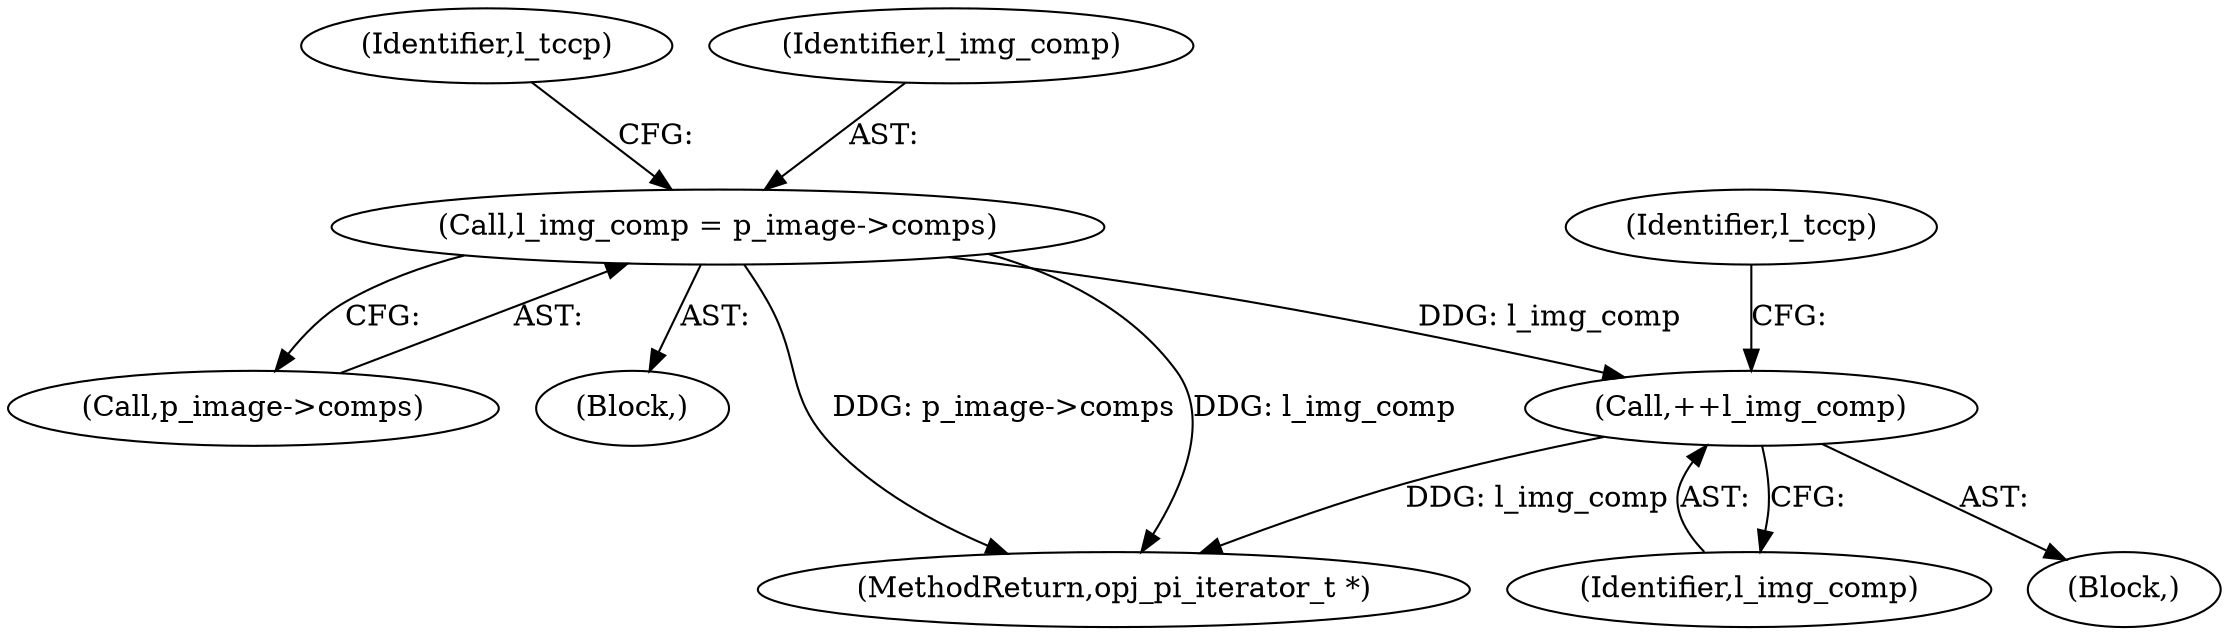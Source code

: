 digraph "0_openjpeg_c16bc057ba3f125051c9966cf1f5b68a05681de4@pointer" {
"1000517" [label="(Call,++l_img_comp)"];
"1000386" [label="(Call,l_img_comp = p_image->comps)"];
"1000388" [label="(Call,p_image->comps)"];
"1000447" [label="(Block,)"];
"1000392" [label="(Identifier,l_tccp)"];
"1000518" [label="(Identifier,l_img_comp)"];
"1000127" [label="(Block,)"];
"1000386" [label="(Call,l_img_comp = p_image->comps)"];
"1000713" [label="(MethodReturn,opj_pi_iterator_t *)"];
"1000520" [label="(Identifier,l_tccp)"];
"1000517" [label="(Call,++l_img_comp)"];
"1000387" [label="(Identifier,l_img_comp)"];
"1000517" -> "1000447"  [label="AST: "];
"1000517" -> "1000518"  [label="CFG: "];
"1000518" -> "1000517"  [label="AST: "];
"1000520" -> "1000517"  [label="CFG: "];
"1000517" -> "1000713"  [label="DDG: l_img_comp"];
"1000386" -> "1000517"  [label="DDG: l_img_comp"];
"1000386" -> "1000127"  [label="AST: "];
"1000386" -> "1000388"  [label="CFG: "];
"1000387" -> "1000386"  [label="AST: "];
"1000388" -> "1000386"  [label="AST: "];
"1000392" -> "1000386"  [label="CFG: "];
"1000386" -> "1000713"  [label="DDG: p_image->comps"];
"1000386" -> "1000713"  [label="DDG: l_img_comp"];
}
